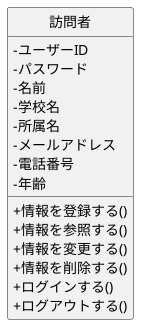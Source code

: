 @startuml
skinparam classAttributeIconSize 0
hide circle

class 訪問者 {
 -ユーザーID
 -パスワード
 -名前
 -学校名
 -所属名
 -メールアドレス
 -電話番号
 -年齢

 +情報を登録する()
 +情報を参照する()
 +情報を変更する()
 +情報を削除する()
 +ログインする()
 +ログアウトする()
}

@enduml